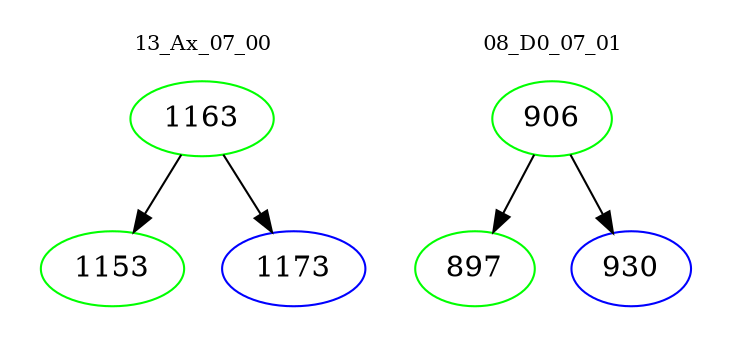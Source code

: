 digraph{
subgraph cluster_0 {
color = white
label = "13_Ax_07_00";
fontsize=10;
T0_1163 [label="1163", color="green"]
T0_1163 -> T0_1153 [color="black"]
T0_1153 [label="1153", color="green"]
T0_1163 -> T0_1173 [color="black"]
T0_1173 [label="1173", color="blue"]
}
subgraph cluster_1 {
color = white
label = "08_D0_07_01";
fontsize=10;
T1_906 [label="906", color="green"]
T1_906 -> T1_897 [color="black"]
T1_897 [label="897", color="green"]
T1_906 -> T1_930 [color="black"]
T1_930 [label="930", color="blue"]
}
}

